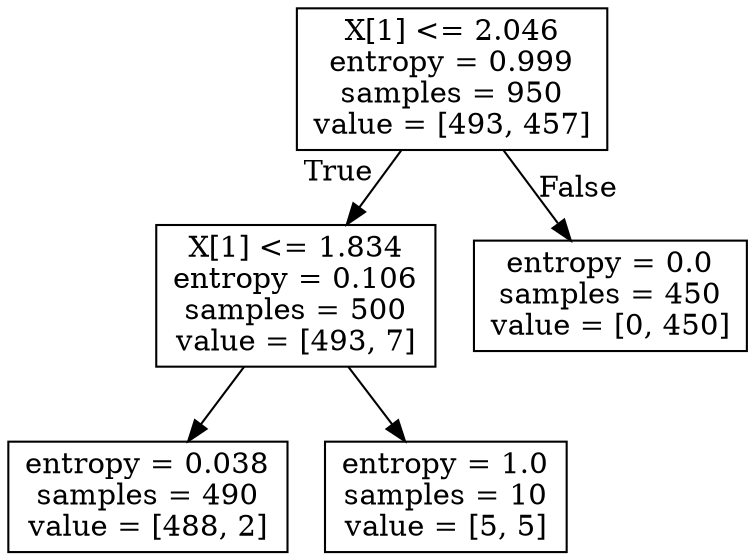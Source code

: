 digraph Tree {
node [shape=box] ;
0 [label="X[1] <= 2.046\nentropy = 0.999\nsamples = 950\nvalue = [493, 457]"] ;
1 [label="X[1] <= 1.834\nentropy = 0.106\nsamples = 500\nvalue = [493, 7]"] ;
0 -> 1 [labeldistance=2.5, labelangle=45, headlabel="True"] ;
2 [label="entropy = 0.038\nsamples = 490\nvalue = [488, 2]"] ;
1 -> 2 ;
3 [label="entropy = 1.0\nsamples = 10\nvalue = [5, 5]"] ;
1 -> 3 ;
4 [label="entropy = 0.0\nsamples = 450\nvalue = [0, 450]"] ;
0 -> 4 [labeldistance=2.5, labelangle=-45, headlabel="False"] ;
}